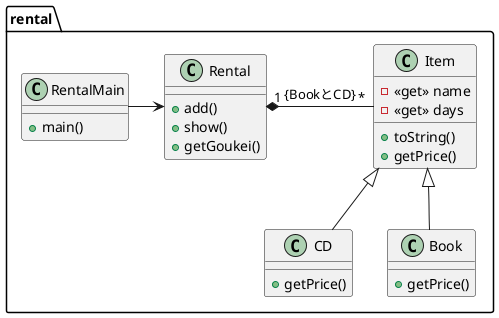@startuml
package rental{
	class Item{
		- <<get>> name
		- <<get>> days
		+ toString()
		+ getPrice()
	}
	class CD{
		+ getPrice()
	}
	class Book{
		+ getPrice()
	}
	class Rental{
		+ add()
		+ show()
		+ getGoukei()
	}
	class RentalMain{
		+ main()
	}

	Item <|-- CD
	Item <|-- Book
	Rental"1" *- "*"Item : {BookとCD}
	RentalMain -> Rental
}
@enduml
